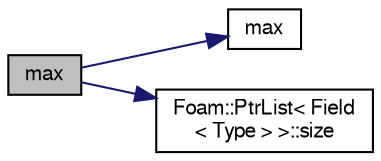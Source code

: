 digraph "max"
{
  bgcolor="transparent";
  edge [fontname="FreeSans",fontsize="10",labelfontname="FreeSans",labelfontsize="10"];
  node [fontname="FreeSans",fontsize="10",shape=record];
  rankdir="LR";
  Node64750 [label="max",height=0.2,width=0.4,color="black", fillcolor="grey75", style="filled", fontcolor="black"];
  Node64750 -> Node64751 [color="midnightblue",fontsize="10",style="solid",fontname="FreeSans"];
  Node64751 [label="max",height=0.2,width=0.4,color="black",URL="$a21124.html#ac993e906cf2774ae77e666bc24e81733"];
  Node64750 -> Node64752 [color="midnightblue",fontsize="10",style="solid",fontname="FreeSans"];
  Node64752 [label="Foam::PtrList\< Field\l\< Type \> \>::size",height=0.2,width=0.4,color="black",URL="$a25914.html#a47b3bf30da1eb3ab8076b5fbe00e0494",tooltip="Return the number of elements in the PtrList. "];
}
